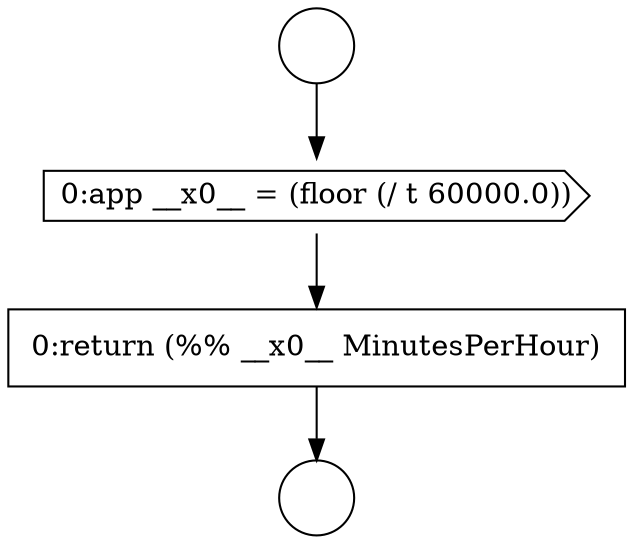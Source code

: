 digraph {
  node21695 [shape=circle label=" " color="black" fillcolor="white" style=filled]
  node21697 [shape=cds, label=<<font color="black">0:app __x0__ = (floor (/ t 60000.0))</font>> color="black" fillcolor="white" style=filled]
  node21698 [shape=none, margin=0, label=<<font color="black">
    <table border="0" cellborder="1" cellspacing="0" cellpadding="10">
      <tr><td align="left">0:return (%% __x0__ MinutesPerHour)</td></tr>
    </table>
  </font>> color="black" fillcolor="white" style=filled]
  node21696 [shape=circle label=" " color="black" fillcolor="white" style=filled]
  node21695 -> node21697 [ color="black"]
  node21697 -> node21698 [ color="black"]
  node21698 -> node21696 [ color="black"]
}
